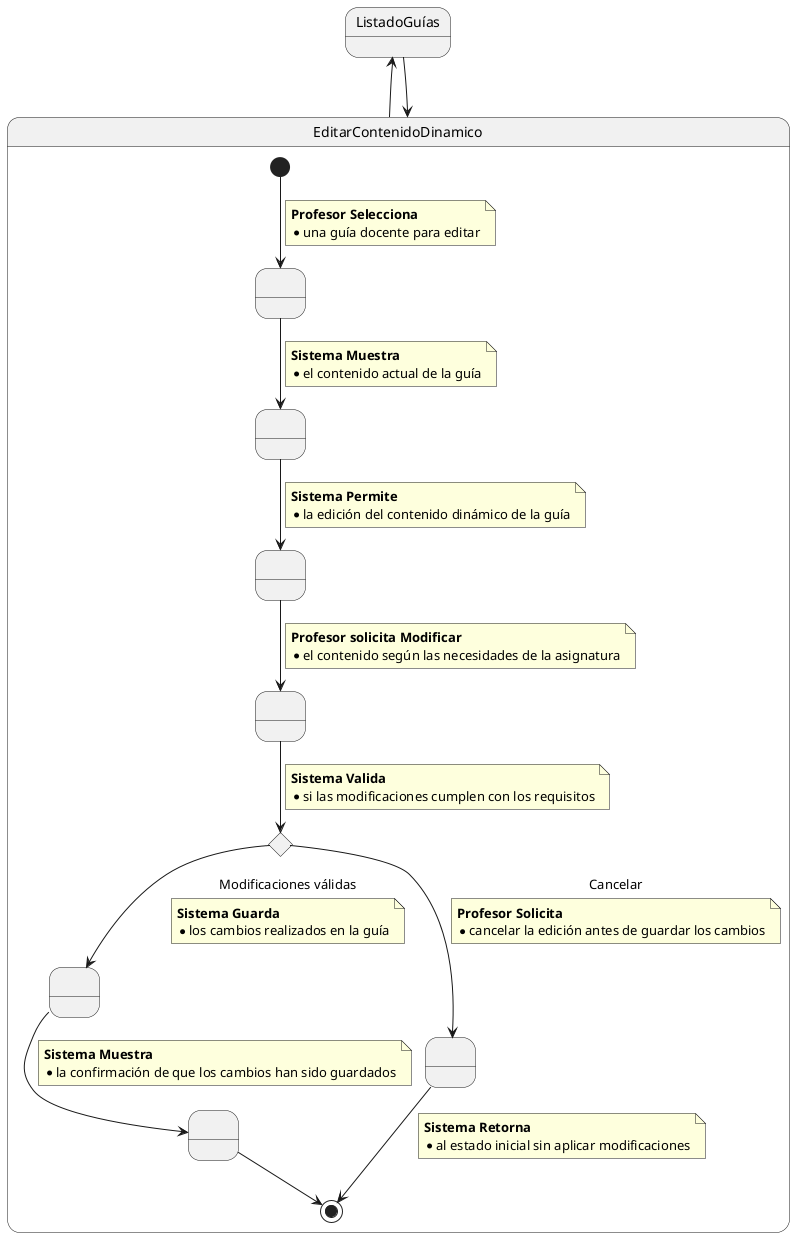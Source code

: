 @startuml
ListadoGuías -up-> EditarContenidoDinamico

state EditarContenidoDinamico {
    state SeleccionarGuía as " "
    state MostrarContenido as " "
    state PermitirEdición as " "
    state ModificarContenido as " "
    state ValidarModificaciones <<choice>>
    state GuardarCambios as " "
    state MostrarConfirmación as " "
    state PermitirCancelación as " "

    [*] --> SeleccionarGuía
    note on link
    <b>Profesor Selecciona</b>
    * una guía docente para editar
    end note

    SeleccionarGuía --> MostrarContenido
    note on link
    <b>Sistema Muestra</b>
    * el contenido actual de la guía
    end note

    MostrarContenido --> PermitirEdición
    note on link
    <b>Sistema Permite</b>
    * la edición del contenido dinámico de la guía
    end note

    PermitirEdición --> ModificarContenido
    note on link
    <b>Profesor solicita Modificar</b>
    * el contenido según las necesidades de la asignatura
    end note

    ModificarContenido --> ValidarModificaciones
    note on link
    <b>Sistema Valida</b>
    * si las modificaciones cumplen con los requisitos
    end note

    ValidarModificaciones --> GuardarCambios : Modificaciones válidas
    note on link
    <b>Sistema Guarda</b>
    * los cambios realizados en la guía
    end note

    GuardarCambios --> MostrarConfirmación
    note on link
    <b>Sistema Muestra</b>
    * la confirmación de que los cambios han sido guardados
    end note

    ValidarModificaciones --> PermitirCancelación : Cancelar
    note on link
    <b>Profesor Solicita</b>
    * cancelar la edición antes de guardar los cambios
    end note

    PermitirCancelación --> [*]
    note on link
    <b>Sistema Retorna</b>
    * al estado inicial sin aplicar modificaciones
    end note

    MostrarConfirmación --> [*]
}

EditarContenidoDinamico -up-> ListadoGuías
@enduml
